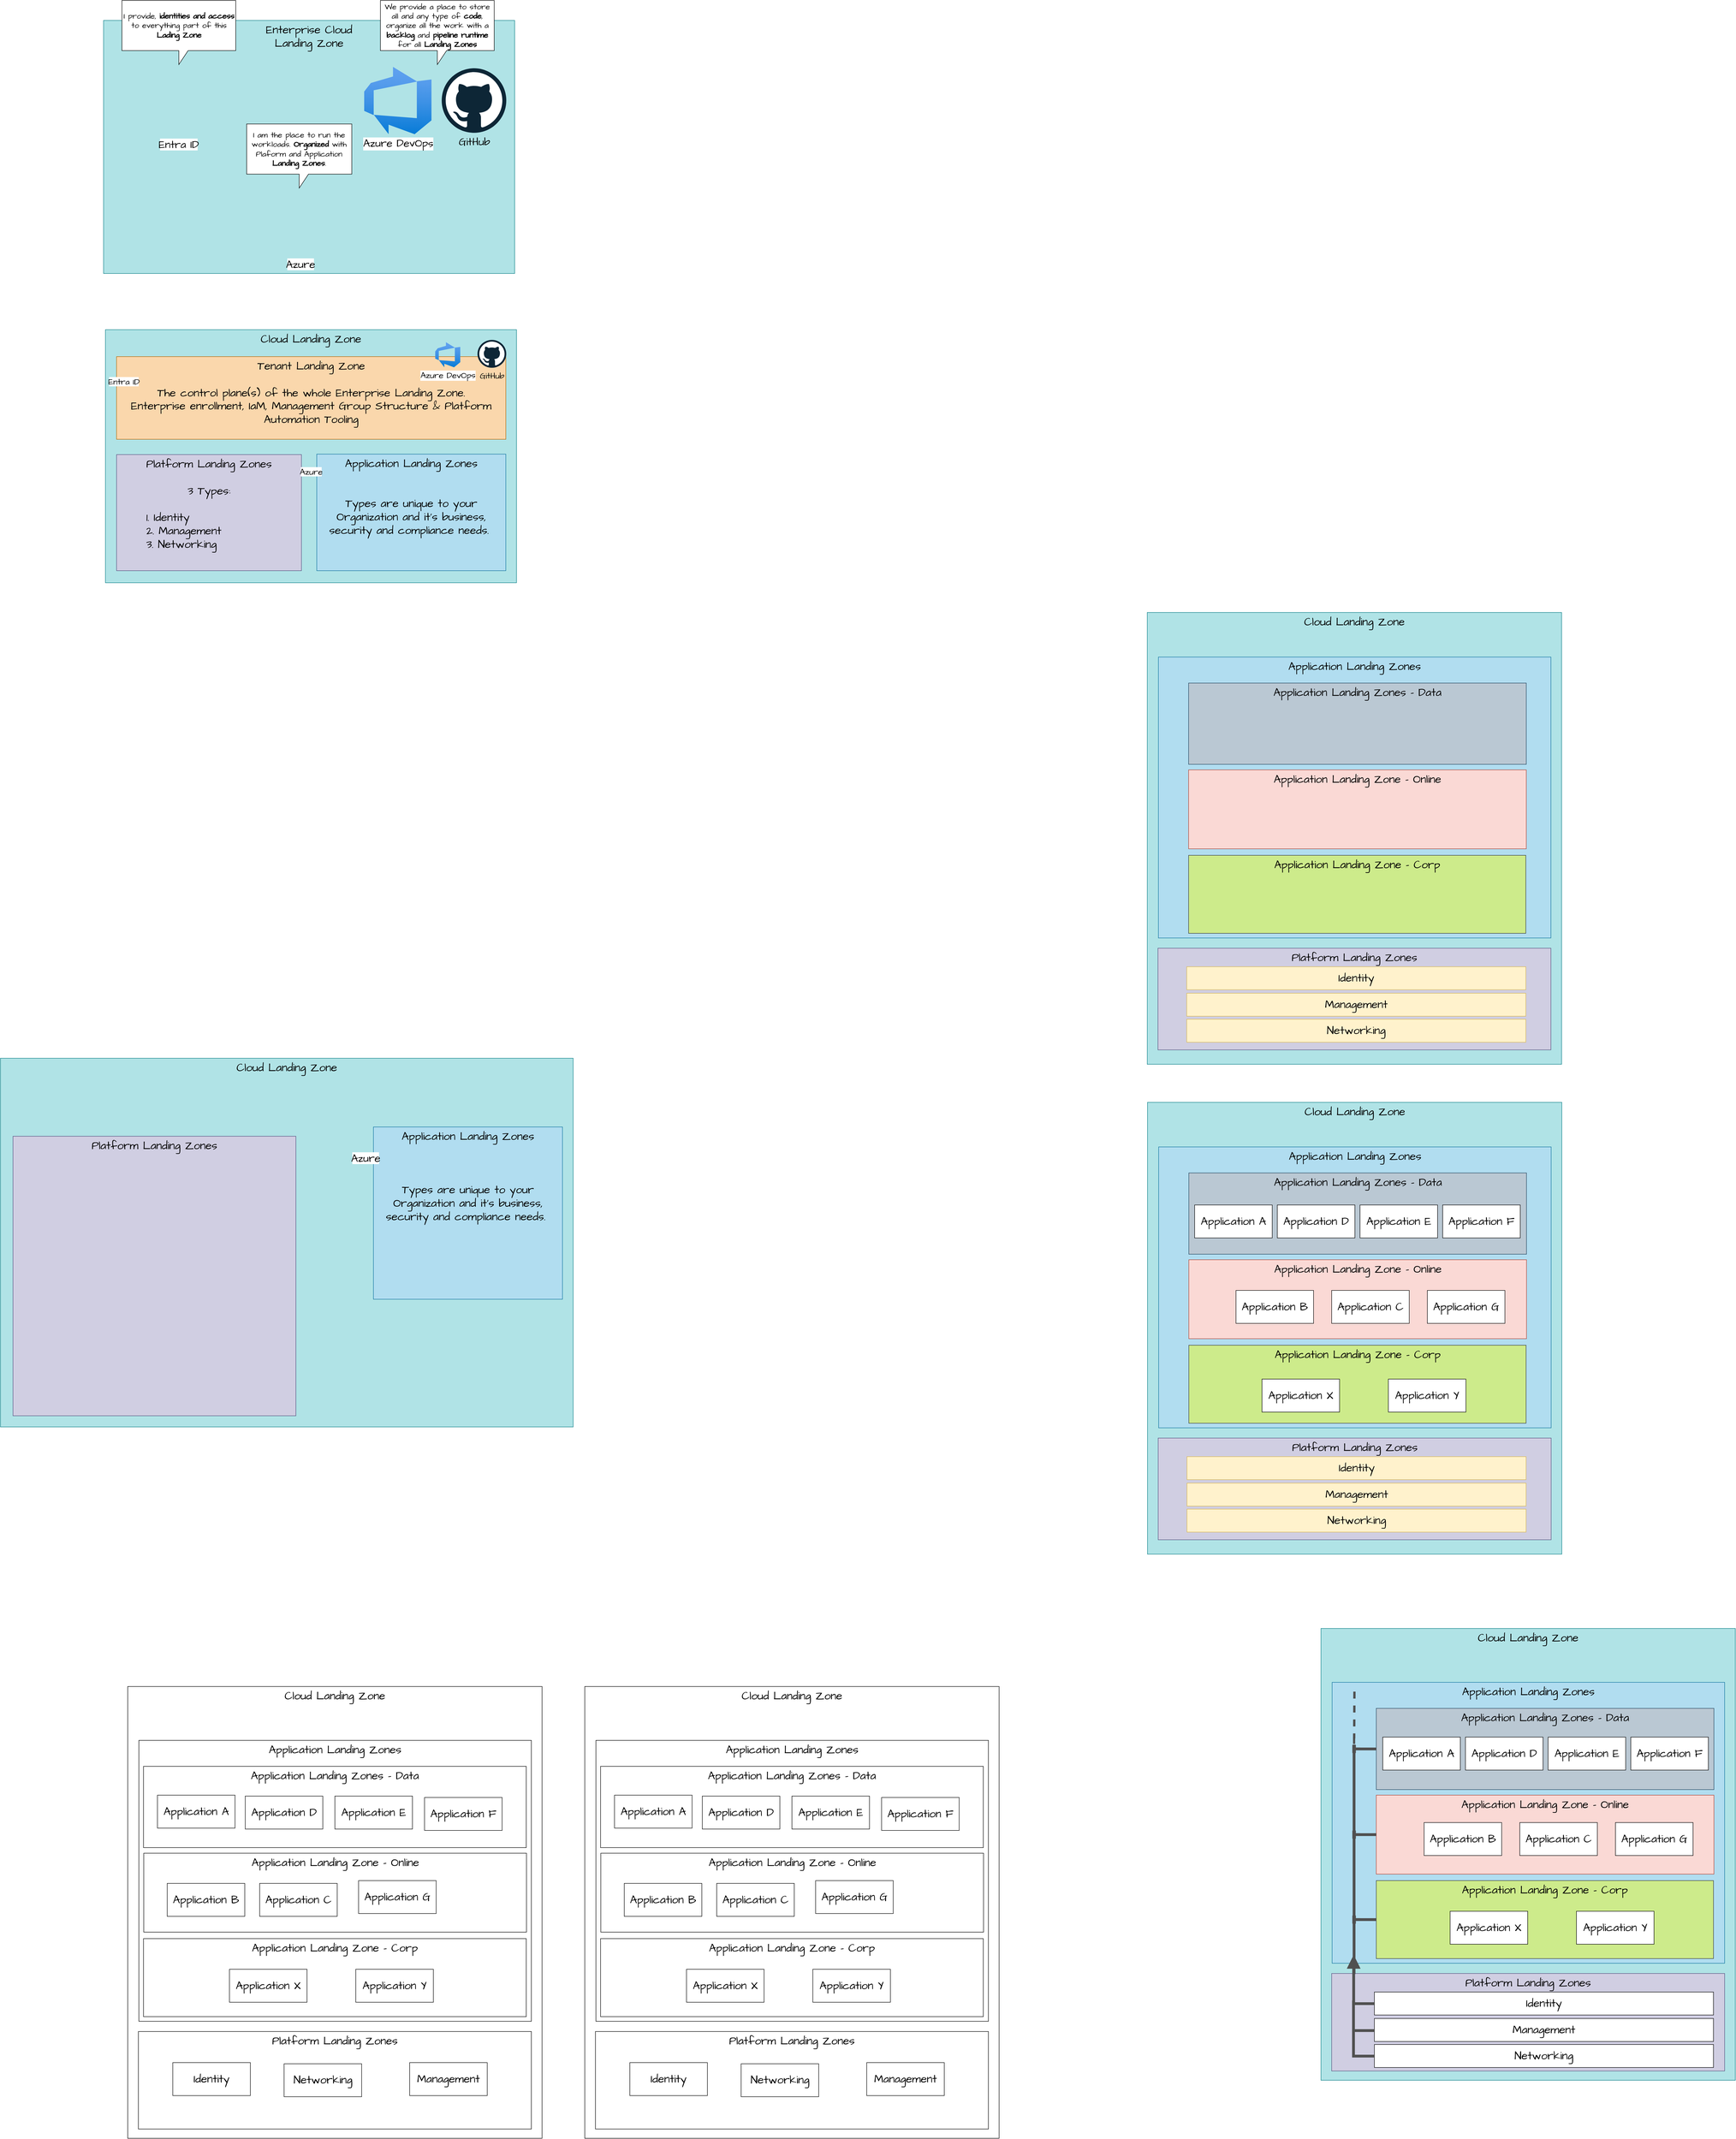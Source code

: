 <mxfile version="25.0.2">
  <diagram name="Page-1" id="07BDeaKay-RhWRJhK7al">
    <mxGraphModel dx="3326" dy="1735" grid="0" gridSize="10" guides="1" tooltips="1" connect="1" arrows="1" fold="1" page="0" pageScale="1" pageWidth="850" pageHeight="1100" math="0" shadow="0">
      <root>
        <mxCell id="0" />
        <mxCell id="1" parent="0" />
        <mxCell id="ZZ5o5wnqqSk5ztr6BBlJ-2" value="&lt;font style=&quot;font-size: 24px;&quot;&gt;Enterprise Cloud&lt;/font&gt;&lt;div&gt;&lt;font style=&quot;font-size: 24px;&quot;&gt;Landing Zone&lt;/font&gt;&lt;/div&gt;" style="rounded=0;whiteSpace=wrap;html=1;fontFamily=Architects Daughter;fontSource=https%3A%2F%2Ffonts.googleapis.com%2Fcss%3Ffamily%3DArchitects%2BDaughter;verticalAlign=top;fillColor=#b0e3e6;strokeColor=#0e8088;" vertex="1" parent="1">
          <mxGeometry x="-218" y="-181" width="885" height="545" as="geometry" />
        </mxCell>
        <mxCell id="ZZ5o5wnqqSk5ztr6BBlJ-4" value="Azure" style="shape=image;verticalLabelPosition=bottom;labelBackgroundColor=default;verticalAlign=top;aspect=fixed;imageAspect=0;image=https://swimburger.net/media/ppnn3pcl/azure.png;fontSize=23;fontFamily=Architects Daughter;fontSource=https%3A%2F%2Ffonts.googleapis.com%2Fcss%3Ffamily%3DArchitects%2BDaughter;" vertex="1" parent="1">
          <mxGeometry x="132" y="175.0" width="148.2" height="148.2" as="geometry" />
        </mxCell>
        <mxCell id="ZZ5o5wnqqSk5ztr6BBlJ-5" value="Entra ID" style="shape=image;verticalLabelPosition=bottom;labelBackgroundColor=default;verticalAlign=top;aspect=fixed;imageAspect=0;image=https://upload.wikimedia.org/wikipedia/commons/thumb/8/8c/Microsoft_Entra_ID_color_icon.svg/1200px-Microsoft_Entra_ID_color_icon.svg.png;fontSize=23;fontFamily=Architects Daughter;fontSource=https%3A%2F%2Ffonts.googleapis.com%2Fcss%3Ffamily%3DArchitects%2BDaughter;" vertex="1" parent="1">
          <mxGeometry x="-129" y="-81" width="146" height="146" as="geometry" />
        </mxCell>
        <mxCell id="ZZ5o5wnqqSk5ztr6BBlJ-6" value="&lt;font style=&quot;font-size: 23px;&quot;&gt;Azure DevOps&lt;/font&gt;" style="image;aspect=fixed;html=1;points=[];align=center;fontSize=12;image=img/lib/azure2/devops/Azure_DevOps.svg;fontFamily=Architects Daughter;fontSource=https%3A%2F%2Ffonts.googleapis.com%2Fcss%3Ffamily%3DArchitects%2BDaughter;" vertex="1" parent="1">
          <mxGeometry x="343" y="-81" width="145" height="145" as="geometry" />
        </mxCell>
        <mxCell id="ZZ5o5wnqqSk5ztr6BBlJ-7" value="&lt;font style=&quot;font-size: 23px;&quot;&gt;GitHub&lt;/font&gt;" style="dashed=0;outlineConnect=0;html=1;align=center;labelPosition=center;verticalLabelPosition=bottom;verticalAlign=top;shape=mxgraph.weblogos.github;fontFamily=Architects Daughter;fontSource=https%3A%2F%2Ffonts.googleapis.com%2Fcss%3Ffamily%3DArchitects%2BDaughter;" vertex="1" parent="1">
          <mxGeometry x="510" y="-78" width="139" height="139" as="geometry" />
        </mxCell>
        <mxCell id="ZZ5o5wnqqSk5ztr6BBlJ-8" value="&lt;font style=&quot;font-size: 17px;&quot;&gt;I am the place to run the workloads. &lt;b&gt;Organized &lt;/b&gt;with Plaform and Application &lt;b&gt;Landing Zones&lt;/b&gt;.&lt;/font&gt;" style="shape=callout;whiteSpace=wrap;html=1;perimeter=calloutPerimeter;fontFamily=Architects Daughter;fontSource=https%3A%2F%2Ffonts.googleapis.com%2Fcss%3Ffamily%3DArchitects%2BDaughter;" vertex="1" parent="1">
          <mxGeometry x="90" y="42" width="226.4" height="138" as="geometry" />
        </mxCell>
        <mxCell id="ZZ5o5wnqqSk5ztr6BBlJ-9" value="&lt;font style=&quot;font-size: 17px;&quot;&gt;We provide a place to store all and any type of &lt;b&gt;code&lt;/b&gt;, organize all the work with a &lt;b&gt;backlog &lt;/b&gt;and &lt;b&gt;pipeline runtime&lt;/b&gt; for all &lt;b&gt;Landing Zones&lt;/b&gt;&lt;/font&gt;" style="shape=callout;whiteSpace=wrap;html=1;perimeter=calloutPerimeter;fontFamily=Architects Daughter;fontSource=https%3A%2F%2Ffonts.googleapis.com%2Fcss%3Ffamily%3DArchitects%2BDaughter;" vertex="1" parent="1">
          <mxGeometry x="378" y="-224" width="245" height="138" as="geometry" />
        </mxCell>
        <mxCell id="ZZ5o5wnqqSk5ztr6BBlJ-10" value="&lt;font style=&quot;font-size: 17px;&quot;&gt;I provide, &lt;b&gt;identities and access&lt;/b&gt; to everything part of this &lt;b&gt;Lading Zone&lt;/b&gt;&lt;/font&gt;" style="shape=callout;whiteSpace=wrap;html=1;perimeter=calloutPerimeter;fontFamily=Architects Daughter;fontSource=https%3A%2F%2Ffonts.googleapis.com%2Fcss%3Ffamily%3DArchitects%2BDaughter;" vertex="1" parent="1">
          <mxGeometry x="-178.5" y="-224" width="245" height="138" as="geometry" />
        </mxCell>
        <mxCell id="ZZ5o5wnqqSk5ztr6BBlJ-11" value="&lt;font style=&quot;font-size: 24px;&quot;&gt;Cloud Landing Zone&lt;/font&gt;" style="rounded=0;whiteSpace=wrap;html=1;fontFamily=Architects Daughter;fontSource=https%3A%2F%2Ffonts.googleapis.com%2Fcss%3Ffamily%3DArchitects%2BDaughter;verticalAlign=top;fillColor=#b0e3e6;strokeColor=#0e8088;" vertex="1" parent="1">
          <mxGeometry x="-214" y="485" width="885" height="545" as="geometry" />
        </mxCell>
        <mxCell id="ZZ5o5wnqqSk5ztr6BBlJ-19" value="&lt;font style=&quot;font-size: 24px;&quot;&gt;Platform Landing Zones&lt;br&gt;&lt;/font&gt;&lt;div&gt;&lt;font style=&quot;font-size: 24px;&quot;&gt;&lt;br&gt;&lt;/font&gt;&lt;/div&gt;&lt;div&gt;&lt;font style=&quot;font-size: 24px;&quot;&gt;3 Types:&lt;/font&gt;&lt;/div&gt;&lt;div&gt;&lt;font style=&quot;font-size: 24px;&quot;&gt;&lt;br&gt;&lt;/font&gt;&lt;/div&gt;&lt;div style=&quot;text-align: left;&quot;&gt;&lt;span style=&quot;font-size: 24px; background-color: initial;&quot;&gt;1. Identity&lt;/span&gt;&lt;br&gt;&lt;span style=&quot;font-size: 24px; background-color: initial;&quot;&gt;2. Management&lt;/span&gt;&lt;br&gt;&lt;span style=&quot;font-size: 24px; background-color: initial;&quot;&gt;3. Networking&lt;/span&gt;&lt;br&gt;&lt;/div&gt;" style="rounded=0;whiteSpace=wrap;html=1;fontFamily=Architects Daughter;fontSource=https%3A%2F%2Ffonts.googleapis.com%2Fcss%3Ffamily%3DArchitects%2BDaughter;verticalAlign=top;fillColor=#d0cee2;strokeColor=#56517e;" vertex="1" parent="1">
          <mxGeometry x="-190" y="754" width="398" height="250" as="geometry" />
        </mxCell>
        <mxCell id="ZZ5o5wnqqSk5ztr6BBlJ-20" value="&lt;font style=&quot;font-size: 24px;&quot;&gt;Application Landing Zones&lt;br&gt;&lt;br&gt;&lt;br&gt;Types are unique to your Organization and it&#39;s business, security and compliance needs.&amp;nbsp;&lt;/font&gt;" style="rounded=0;whiteSpace=wrap;html=1;fontFamily=Architects Daughter;fontSource=https%3A%2F%2Ffonts.googleapis.com%2Fcss%3Ffamily%3DArchitects%2BDaughter;verticalAlign=top;fillColor=#b1ddf0;strokeColor=#10739e;" vertex="1" parent="1">
          <mxGeometry x="241" y="753" width="407" height="251" as="geometry" />
        </mxCell>
        <mxCell id="ZZ5o5wnqqSk5ztr6BBlJ-22" value="&lt;font style=&quot;font-size: 24px;&quot;&gt;Cloud Landing Zone&lt;/font&gt;" style="rounded=0;whiteSpace=wrap;html=1;fontFamily=Architects Daughter;fontSource=https%3A%2F%2Ffonts.googleapis.com%2Fcss%3Ffamily%3DArchitects%2BDaughter;verticalAlign=top;fillColor=#b0e3e6;strokeColor=#0e8088;" vertex="1" parent="1">
          <mxGeometry x="2029" y="1094" width="892" height="973" as="geometry" />
        </mxCell>
        <mxCell id="ZZ5o5wnqqSk5ztr6BBlJ-23" value="&lt;font style=&quot;font-size: 24px;&quot;&gt;Platform Landing Zones&lt;br&gt;&lt;br&gt;&lt;/font&gt;&lt;div&gt;&lt;font style=&quot;font-size: 24px;&quot;&gt;&lt;br&gt;&lt;/font&gt;&lt;/div&gt;&lt;div&gt;&lt;br&gt;&lt;/div&gt;" style="rounded=0;whiteSpace=wrap;html=1;fontFamily=Architects Daughter;fontSource=https%3A%2F%2Ffonts.googleapis.com%2Fcss%3Ffamily%3DArchitects%2BDaughter;verticalAlign=top;fillColor=#d0cee2;strokeColor=#56517e;" vertex="1" parent="1">
          <mxGeometry x="2052" y="1817" width="846" height="219" as="geometry" />
        </mxCell>
        <mxCell id="ZZ5o5wnqqSk5ztr6BBlJ-24" value="&lt;font style=&quot;font-size: 24px;&quot;&gt;Application Landing Zones&lt;br&gt;&lt;br&gt;&amp;nbsp;&lt;/font&gt;" style="rounded=0;whiteSpace=wrap;html=1;fontFamily=Architects Daughter;fontSource=https%3A%2F%2Ffonts.googleapis.com%2Fcss%3Ffamily%3DArchitects%2BDaughter;verticalAlign=top;fillColor=#b1ddf0;strokeColor=#10739e;" vertex="1" parent="1">
          <mxGeometry x="2053" y="1190" width="845" height="605" as="geometry" />
        </mxCell>
        <mxCell id="ZZ5o5wnqqSk5ztr6BBlJ-29" value="&lt;font style=&quot;font-size: 24px;&quot;&gt;Identity&lt;/font&gt;" style="rounded=0;whiteSpace=wrap;html=1;fontFamily=Architects Daughter;fontSource=https%3A%2F%2Ffonts.googleapis.com%2Fcss%3Ffamily%3DArchitects%2BDaughter;fillColor=#fff2cc;strokeColor=#d6b656;" vertex="1" parent="1">
          <mxGeometry x="2114" y="1857" width="730" height="49.5" as="geometry" />
        </mxCell>
        <mxCell id="ZZ5o5wnqqSk5ztr6BBlJ-34" value="&lt;font style=&quot;font-size: 24px;&quot;&gt;Application Landing Zones - Data&lt;br&gt;&lt;/font&gt;" style="rounded=0;whiteSpace=wrap;html=1;fontFamily=Architects Daughter;fontSource=https%3A%2F%2Ffonts.googleapis.com%2Fcss%3Ffamily%3DArchitects%2BDaughter;verticalAlign=top;fillColor=#bac8d3;strokeColor=#23445d;" vertex="1" parent="1">
          <mxGeometry x="2118" y="1246" width="727" height="175" as="geometry" />
        </mxCell>
        <mxCell id="ZZ5o5wnqqSk5ztr6BBlJ-35" value="&lt;font style=&quot;font-size: 24px;&quot;&gt;Application Landing Zone - Online&lt;br&gt;&lt;/font&gt;" style="rounded=0;whiteSpace=wrap;html=1;fontFamily=Architects Daughter;fontSource=https%3A%2F%2Ffonts.googleapis.com%2Fcss%3Ffamily%3DArchitects%2BDaughter;verticalAlign=top;fillColor=#fad9d5;strokeColor=#ae4132;" vertex="1" parent="1">
          <mxGeometry x="2118" y="1433" width="727" height="170" as="geometry" />
        </mxCell>
        <mxCell id="ZZ5o5wnqqSk5ztr6BBlJ-36" value="&lt;font style=&quot;font-size: 24px;&quot;&gt;Application Landing Zone - Corp&lt;br&gt;&lt;/font&gt;" style="rounded=0;whiteSpace=wrap;html=1;fontFamily=Architects Daughter;fontSource=https%3A%2F%2Ffonts.googleapis.com%2Fcss%3Ffamily%3DArchitects%2BDaughter;verticalAlign=top;fillColor=#cdeb8b;strokeColor=#36393d;" vertex="1" parent="1">
          <mxGeometry x="2118" y="1617" width="726" height="168" as="geometry" />
        </mxCell>
        <mxCell id="ZZ5o5wnqqSk5ztr6BBlJ-43" value="&lt;font style=&quot;font-size: 24px;&quot;&gt;Cloud Landing Zone&lt;/font&gt;" style="rounded=0;whiteSpace=wrap;html=1;fontFamily=Architects Daughter;fontSource=https%3A%2F%2Ffonts.googleapis.com%2Fcss%3Ffamily%3DArchitects%2BDaughter;verticalAlign=top;" vertex="1" parent="1">
          <mxGeometry x="818" y="3407" width="892" height="973" as="geometry" />
        </mxCell>
        <mxCell id="ZZ5o5wnqqSk5ztr6BBlJ-44" value="&lt;font style=&quot;font-size: 24px;&quot;&gt;Platform Landing Zones&lt;br&gt;&lt;br&gt;&lt;/font&gt;&lt;div&gt;&lt;font style=&quot;font-size: 24px;&quot;&gt;&lt;br&gt;&lt;/font&gt;&lt;/div&gt;&lt;div&gt;&lt;br&gt;&lt;/div&gt;" style="rounded=0;whiteSpace=wrap;html=1;fontFamily=Architects Daughter;fontSource=https%3A%2F%2Ffonts.googleapis.com%2Fcss%3Ffamily%3DArchitects%2BDaughter;verticalAlign=top;" vertex="1" parent="1">
          <mxGeometry x="841" y="4150" width="846" height="210" as="geometry" />
        </mxCell>
        <mxCell id="ZZ5o5wnqqSk5ztr6BBlJ-45" value="&lt;font style=&quot;font-size: 24px;&quot;&gt;Application Landing Zones&lt;br&gt;&lt;br&gt;&amp;nbsp;&lt;/font&gt;" style="rounded=0;whiteSpace=wrap;html=1;fontFamily=Architects Daughter;fontSource=https%3A%2F%2Ffonts.googleapis.com%2Fcss%3Ffamily%3DArchitects%2BDaughter;verticalAlign=top;" vertex="1" parent="1">
          <mxGeometry x="842" y="3523" width="845" height="605" as="geometry" />
        </mxCell>
        <mxCell id="ZZ5o5wnqqSk5ztr6BBlJ-46" value="&lt;font style=&quot;font-size: 24px;&quot;&gt;Management&lt;/font&gt;" style="rounded=0;whiteSpace=wrap;html=1;fontFamily=Architects Daughter;fontSource=https%3A%2F%2Ffonts.googleapis.com%2Fcss%3Ffamily%3DArchitects%2BDaughter;" vertex="1" parent="1">
          <mxGeometry x="1425" y="4217" width="167" height="71" as="geometry" />
        </mxCell>
        <mxCell id="ZZ5o5wnqqSk5ztr6BBlJ-47" value="&lt;font style=&quot;font-size: 24px;&quot;&gt;Identity&lt;/font&gt;" style="rounded=0;whiteSpace=wrap;html=1;fontFamily=Architects Daughter;fontSource=https%3A%2F%2Ffonts.googleapis.com%2Fcss%3Ffamily%3DArchitects%2BDaughter;" vertex="1" parent="1">
          <mxGeometry x="915" y="4217" width="167" height="71" as="geometry" />
        </mxCell>
        <mxCell id="ZZ5o5wnqqSk5ztr6BBlJ-48" value="&lt;font style=&quot;font-size: 24px;&quot;&gt;Networking&lt;/font&gt;" style="rounded=0;whiteSpace=wrap;html=1;fontFamily=Architects Daughter;fontSource=https%3A%2F%2Ffonts.googleapis.com%2Fcss%3Ffamily%3DArchitects%2BDaughter;" vertex="1" parent="1">
          <mxGeometry x="1154.6" y="4219.5" width="167" height="71" as="geometry" />
        </mxCell>
        <mxCell id="ZZ5o5wnqqSk5ztr6BBlJ-49" value="&lt;font style=&quot;font-size: 24px;&quot;&gt;Application Landing Zones - Data&lt;br&gt;&lt;/font&gt;" style="rounded=0;whiteSpace=wrap;html=1;fontFamily=Architects Daughter;fontSource=https%3A%2F%2Ffonts.googleapis.com%2Fcss%3Ffamily%3DArchitects%2BDaughter;verticalAlign=top;" vertex="1" parent="1">
          <mxGeometry x="852" y="3579" width="824" height="175" as="geometry" />
        </mxCell>
        <mxCell id="ZZ5o5wnqqSk5ztr6BBlJ-50" value="&lt;font style=&quot;font-size: 24px;&quot;&gt;Application Landing Zone - Online&lt;br&gt;&lt;/font&gt;" style="rounded=0;whiteSpace=wrap;html=1;fontFamily=Architects Daughter;fontSource=https%3A%2F%2Ffonts.googleapis.com%2Fcss%3Ffamily%3DArchitects%2BDaughter;verticalAlign=top;" vertex="1" parent="1">
          <mxGeometry x="852.5" y="3766" width="824" height="170" as="geometry" />
        </mxCell>
        <mxCell id="ZZ5o5wnqqSk5ztr6BBlJ-51" value="&lt;font style=&quot;font-size: 24px;&quot;&gt;Application Landing Zone - Corp&lt;br&gt;&lt;/font&gt;" style="rounded=0;whiteSpace=wrap;html=1;fontFamily=Architects Daughter;fontSource=https%3A%2F%2Ffonts.googleapis.com%2Fcss%3Ffamily%3DArchitects%2BDaughter;verticalAlign=top;" vertex="1" parent="1">
          <mxGeometry x="852" y="3950" width="824" height="168" as="geometry" />
        </mxCell>
        <mxCell id="ZZ5o5wnqqSk5ztr6BBlJ-52" value="&lt;font style=&quot;font-size: 24px;&quot;&gt;Application A&lt;/font&gt;" style="rounded=0;whiteSpace=wrap;html=1;fontFamily=Architects Daughter;fontSource=https%3A%2F%2Ffonts.googleapis.com%2Fcss%3Ffamily%3DArchitects%2BDaughter;" vertex="1" parent="1">
          <mxGeometry x="882" y="3641" width="167" height="71" as="geometry" />
        </mxCell>
        <mxCell id="ZZ5o5wnqqSk5ztr6BBlJ-53" value="&lt;font style=&quot;font-size: 24px;&quot;&gt;Application B&lt;/font&gt;" style="rounded=0;whiteSpace=wrap;html=1;fontFamily=Architects Daughter;fontSource=https%3A%2F%2Ffonts.googleapis.com%2Fcss%3Ffamily%3DArchitects%2BDaughter;" vertex="1" parent="1">
          <mxGeometry x="903" y="3831" width="167" height="71" as="geometry" />
        </mxCell>
        <mxCell id="ZZ5o5wnqqSk5ztr6BBlJ-54" value="&lt;font style=&quot;font-size: 24px;&quot;&gt;Application C&lt;/font&gt;" style="rounded=0;whiteSpace=wrap;html=1;fontFamily=Architects Daughter;fontSource=https%3A%2F%2Ffonts.googleapis.com%2Fcss%3Ffamily%3DArchitects%2BDaughter;" vertex="1" parent="1">
          <mxGeometry x="1102" y="3831" width="167" height="71" as="geometry" />
        </mxCell>
        <mxCell id="ZZ5o5wnqqSk5ztr6BBlJ-55" value="&lt;font style=&quot;font-size: 24px;&quot;&gt;Application D&lt;/font&gt;" style="rounded=0;whiteSpace=wrap;html=1;fontFamily=Architects Daughter;fontSource=https%3A%2F%2Ffonts.googleapis.com%2Fcss%3Ffamily%3DArchitects%2BDaughter;" vertex="1" parent="1">
          <mxGeometry x="1071" y="3643" width="167" height="71" as="geometry" />
        </mxCell>
        <mxCell id="ZZ5o5wnqqSk5ztr6BBlJ-56" value="&lt;font style=&quot;font-size: 24px;&quot;&gt;Application X&lt;/font&gt;" style="rounded=0;whiteSpace=wrap;html=1;fontFamily=Architects Daughter;fontSource=https%3A%2F%2Ffonts.googleapis.com%2Fcss%3Ffamily%3DArchitects%2BDaughter;" vertex="1" parent="1">
          <mxGeometry x="1037" y="4016" width="167" height="71" as="geometry" />
        </mxCell>
        <mxCell id="ZZ5o5wnqqSk5ztr6BBlJ-57" value="&lt;font style=&quot;font-size: 24px;&quot;&gt;Application Y&lt;/font&gt;" style="rounded=0;whiteSpace=wrap;html=1;fontFamily=Architects Daughter;fontSource=https%3A%2F%2Ffonts.googleapis.com%2Fcss%3Ffamily%3DArchitects%2BDaughter;" vertex="1" parent="1">
          <mxGeometry x="1309" y="4016" width="167" height="71" as="geometry" />
        </mxCell>
        <mxCell id="ZZ5o5wnqqSk5ztr6BBlJ-58" value="&lt;font style=&quot;font-size: 24px;&quot;&gt;Application E&lt;/font&gt;" style="rounded=0;whiteSpace=wrap;html=1;fontFamily=Architects Daughter;fontSource=https%3A%2F%2Ffonts.googleapis.com%2Fcss%3Ffamily%3DArchitects%2BDaughter;" vertex="1" parent="1">
          <mxGeometry x="1264" y="3643" width="167" height="71" as="geometry" />
        </mxCell>
        <mxCell id="ZZ5o5wnqqSk5ztr6BBlJ-59" value="&lt;font style=&quot;font-size: 24px;&quot;&gt;Application F&lt;/font&gt;" style="rounded=0;whiteSpace=wrap;html=1;fontFamily=Architects Daughter;fontSource=https%3A%2F%2Ffonts.googleapis.com%2Fcss%3Ffamily%3DArchitects%2BDaughter;" vertex="1" parent="1">
          <mxGeometry x="1457" y="3646" width="167" height="71" as="geometry" />
        </mxCell>
        <mxCell id="ZZ5o5wnqqSk5ztr6BBlJ-60" value="&lt;font style=&quot;font-size: 24px;&quot;&gt;Application G&lt;/font&gt;" style="rounded=0;whiteSpace=wrap;html=1;fontFamily=Architects Daughter;fontSource=https%3A%2F%2Ffonts.googleapis.com%2Fcss%3Ffamily%3DArchitects%2BDaughter;" vertex="1" parent="1">
          <mxGeometry x="1315" y="3825" width="167" height="71" as="geometry" />
        </mxCell>
        <mxCell id="ZZ5o5wnqqSk5ztr6BBlJ-61" value="&lt;font style=&quot;font-size: 24px;&quot;&gt;Cloud Landing Zone&lt;/font&gt;" style="rounded=0;whiteSpace=wrap;html=1;fontFamily=Architects Daughter;fontSource=https%3A%2F%2Ffonts.googleapis.com%2Fcss%3Ffamily%3DArchitects%2BDaughter;verticalAlign=top;" vertex="1" parent="1">
          <mxGeometry x="-166" y="3407" width="892" height="973" as="geometry" />
        </mxCell>
        <mxCell id="ZZ5o5wnqqSk5ztr6BBlJ-62" value="&lt;font style=&quot;font-size: 24px;&quot;&gt;Platform Landing Zones&lt;br&gt;&lt;br&gt;&lt;/font&gt;&lt;div&gt;&lt;font style=&quot;font-size: 24px;&quot;&gt;&lt;br&gt;&lt;/font&gt;&lt;/div&gt;&lt;div&gt;&lt;br&gt;&lt;/div&gt;" style="rounded=0;whiteSpace=wrap;html=1;fontFamily=Architects Daughter;fontSource=https%3A%2F%2Ffonts.googleapis.com%2Fcss%3Ffamily%3DArchitects%2BDaughter;verticalAlign=top;" vertex="1" parent="1">
          <mxGeometry x="-143" y="4150" width="846" height="210" as="geometry" />
        </mxCell>
        <mxCell id="ZZ5o5wnqqSk5ztr6BBlJ-63" value="&lt;font style=&quot;font-size: 24px;&quot;&gt;Application Landing Zones&lt;br&gt;&lt;br&gt;&amp;nbsp;&lt;/font&gt;" style="rounded=0;whiteSpace=wrap;html=1;fontFamily=Architects Daughter;fontSource=https%3A%2F%2Ffonts.googleapis.com%2Fcss%3Ffamily%3DArchitects%2BDaughter;verticalAlign=top;" vertex="1" parent="1">
          <mxGeometry x="-142" y="3523" width="845" height="605" as="geometry" />
        </mxCell>
        <mxCell id="ZZ5o5wnqqSk5ztr6BBlJ-64" value="&lt;font style=&quot;font-size: 24px;&quot;&gt;Management&lt;/font&gt;" style="rounded=0;whiteSpace=wrap;html=1;fontFamily=Architects Daughter;fontSource=https%3A%2F%2Ffonts.googleapis.com%2Fcss%3Ffamily%3DArchitects%2BDaughter;" vertex="1" parent="1">
          <mxGeometry x="441" y="4217" width="167" height="71" as="geometry" />
        </mxCell>
        <mxCell id="ZZ5o5wnqqSk5ztr6BBlJ-65" value="&lt;font style=&quot;font-size: 24px;&quot;&gt;Identity&lt;/font&gt;" style="rounded=0;whiteSpace=wrap;html=1;fontFamily=Architects Daughter;fontSource=https%3A%2F%2Ffonts.googleapis.com%2Fcss%3Ffamily%3DArchitects%2BDaughter;" vertex="1" parent="1">
          <mxGeometry x="-69" y="4217" width="167" height="71" as="geometry" />
        </mxCell>
        <mxCell id="ZZ5o5wnqqSk5ztr6BBlJ-66" value="&lt;font style=&quot;font-size: 24px;&quot;&gt;Networking&lt;/font&gt;" style="rounded=0;whiteSpace=wrap;html=1;fontFamily=Architects Daughter;fontSource=https%3A%2F%2Ffonts.googleapis.com%2Fcss%3Ffamily%3DArchitects%2BDaughter;" vertex="1" parent="1">
          <mxGeometry x="170.6" y="4219.5" width="167" height="71" as="geometry" />
        </mxCell>
        <mxCell id="ZZ5o5wnqqSk5ztr6BBlJ-67" value="&lt;font style=&quot;font-size: 24px;&quot;&gt;Application Landing Zones - Data&lt;br&gt;&lt;/font&gt;" style="rounded=0;whiteSpace=wrap;html=1;fontFamily=Architects Daughter;fontSource=https%3A%2F%2Ffonts.googleapis.com%2Fcss%3Ffamily%3DArchitects%2BDaughter;verticalAlign=top;" vertex="1" parent="1">
          <mxGeometry x="-132" y="3579" width="824" height="175" as="geometry" />
        </mxCell>
        <mxCell id="ZZ5o5wnqqSk5ztr6BBlJ-68" value="&lt;font style=&quot;font-size: 24px;&quot;&gt;Application Landing Zone - Online&lt;br&gt;&lt;/font&gt;" style="rounded=0;whiteSpace=wrap;html=1;fontFamily=Architects Daughter;fontSource=https%3A%2F%2Ffonts.googleapis.com%2Fcss%3Ffamily%3DArchitects%2BDaughter;verticalAlign=top;" vertex="1" parent="1">
          <mxGeometry x="-131.5" y="3766" width="824" height="170" as="geometry" />
        </mxCell>
        <mxCell id="ZZ5o5wnqqSk5ztr6BBlJ-69" value="&lt;font style=&quot;font-size: 24px;&quot;&gt;Application Landing Zone - Corp&lt;br&gt;&lt;/font&gt;" style="rounded=0;whiteSpace=wrap;html=1;fontFamily=Architects Daughter;fontSource=https%3A%2F%2Ffonts.googleapis.com%2Fcss%3Ffamily%3DArchitects%2BDaughter;verticalAlign=top;" vertex="1" parent="1">
          <mxGeometry x="-132" y="3950" width="824" height="168" as="geometry" />
        </mxCell>
        <mxCell id="ZZ5o5wnqqSk5ztr6BBlJ-70" value="&lt;font style=&quot;font-size: 24px;&quot;&gt;Application A&lt;/font&gt;" style="rounded=0;whiteSpace=wrap;html=1;fontFamily=Architects Daughter;fontSource=https%3A%2F%2Ffonts.googleapis.com%2Fcss%3Ffamily%3DArchitects%2BDaughter;" vertex="1" parent="1">
          <mxGeometry x="-102" y="3641" width="167" height="71" as="geometry" />
        </mxCell>
        <mxCell id="ZZ5o5wnqqSk5ztr6BBlJ-71" value="&lt;font style=&quot;font-size: 24px;&quot;&gt;Application B&lt;/font&gt;" style="rounded=0;whiteSpace=wrap;html=1;fontFamily=Architects Daughter;fontSource=https%3A%2F%2Ffonts.googleapis.com%2Fcss%3Ffamily%3DArchitects%2BDaughter;" vertex="1" parent="1">
          <mxGeometry x="-81" y="3831" width="167" height="71" as="geometry" />
        </mxCell>
        <mxCell id="ZZ5o5wnqqSk5ztr6BBlJ-72" value="&lt;font style=&quot;font-size: 24px;&quot;&gt;Application C&lt;/font&gt;" style="rounded=0;whiteSpace=wrap;html=1;fontFamily=Architects Daughter;fontSource=https%3A%2F%2Ffonts.googleapis.com%2Fcss%3Ffamily%3DArchitects%2BDaughter;" vertex="1" parent="1">
          <mxGeometry x="118.0" y="3831" width="167" height="71" as="geometry" />
        </mxCell>
        <mxCell id="ZZ5o5wnqqSk5ztr6BBlJ-73" value="&lt;font style=&quot;font-size: 24px;&quot;&gt;Application D&lt;/font&gt;" style="rounded=0;whiteSpace=wrap;html=1;fontFamily=Architects Daughter;fontSource=https%3A%2F%2Ffonts.googleapis.com%2Fcss%3Ffamily%3DArchitects%2BDaughter;" vertex="1" parent="1">
          <mxGeometry x="87.0" y="3643" width="167" height="71" as="geometry" />
        </mxCell>
        <mxCell id="ZZ5o5wnqqSk5ztr6BBlJ-74" value="&lt;font style=&quot;font-size: 24px;&quot;&gt;Application X&lt;/font&gt;" style="rounded=0;whiteSpace=wrap;html=1;fontFamily=Architects Daughter;fontSource=https%3A%2F%2Ffonts.googleapis.com%2Fcss%3Ffamily%3DArchitects%2BDaughter;" vertex="1" parent="1">
          <mxGeometry x="53.0" y="4016" width="167" height="71" as="geometry" />
        </mxCell>
        <mxCell id="ZZ5o5wnqqSk5ztr6BBlJ-75" value="&lt;font style=&quot;font-size: 24px;&quot;&gt;Application Y&lt;/font&gt;" style="rounded=0;whiteSpace=wrap;html=1;fontFamily=Architects Daughter;fontSource=https%3A%2F%2Ffonts.googleapis.com%2Fcss%3Ffamily%3DArchitects%2BDaughter;" vertex="1" parent="1">
          <mxGeometry x="325.0" y="4016" width="167" height="71" as="geometry" />
        </mxCell>
        <mxCell id="ZZ5o5wnqqSk5ztr6BBlJ-76" value="&lt;font style=&quot;font-size: 24px;&quot;&gt;Application E&lt;/font&gt;" style="rounded=0;whiteSpace=wrap;html=1;fontFamily=Architects Daughter;fontSource=https%3A%2F%2Ffonts.googleapis.com%2Fcss%3Ffamily%3DArchitects%2BDaughter;" vertex="1" parent="1">
          <mxGeometry x="280.0" y="3643" width="167" height="71" as="geometry" />
        </mxCell>
        <mxCell id="ZZ5o5wnqqSk5ztr6BBlJ-77" value="&lt;font style=&quot;font-size: 24px;&quot;&gt;Application F&lt;/font&gt;" style="rounded=0;whiteSpace=wrap;html=1;fontFamily=Architects Daughter;fontSource=https%3A%2F%2Ffonts.googleapis.com%2Fcss%3Ffamily%3DArchitects%2BDaughter;" vertex="1" parent="1">
          <mxGeometry x="473.0" y="3646" width="167" height="71" as="geometry" />
        </mxCell>
        <mxCell id="ZZ5o5wnqqSk5ztr6BBlJ-78" value="&lt;font style=&quot;font-size: 24px;&quot;&gt;Application G&lt;/font&gt;" style="rounded=0;whiteSpace=wrap;html=1;fontFamily=Architects Daughter;fontSource=https%3A%2F%2Ffonts.googleapis.com%2Fcss%3Ffamily%3DArchitects%2BDaughter;" vertex="1" parent="1">
          <mxGeometry x="331.0" y="3825" width="167" height="71" as="geometry" />
        </mxCell>
        <mxCell id="ZZ5o5wnqqSk5ztr6BBlJ-82" value="&lt;span style=&quot;font-size: 24px;&quot;&gt;Management&lt;/span&gt;" style="rounded=0;whiteSpace=wrap;html=1;fontFamily=Architects Daughter;fontSource=https%3A%2F%2Ffonts.googleapis.com%2Fcss%3Ffamily%3DArchitects%2BDaughter;fillColor=#fff2cc;strokeColor=#d6b656;" vertex="1" parent="1">
          <mxGeometry x="2114" y="1914" width="730" height="49.5" as="geometry" />
        </mxCell>
        <mxCell id="ZZ5o5wnqqSk5ztr6BBlJ-83" value="&lt;font style=&quot;font-size: 24px;&quot;&gt;Networking&lt;/font&gt;" style="rounded=0;whiteSpace=wrap;html=1;fontFamily=Architects Daughter;fontSource=https%3A%2F%2Ffonts.googleapis.com%2Fcss%3Ffamily%3DArchitects%2BDaughter;fillColor=#fff2cc;strokeColor=#d6b656;" vertex="1" parent="1">
          <mxGeometry x="2114" y="1970" width="730" height="49.5" as="geometry" />
        </mxCell>
        <mxCell id="ZZ5o5wnqqSk5ztr6BBlJ-165" value="&lt;font style=&quot;font-size: 24px;&quot;&gt;Cloud Landing Zone&lt;/font&gt;" style="rounded=0;whiteSpace=wrap;html=1;fontFamily=Architects Daughter;fontSource=https%3A%2F%2Ffonts.googleapis.com%2Fcss%3Ffamily%3DArchitects%2BDaughter;verticalAlign=top;fillColor=#b0e3e6;strokeColor=#0e8088;" vertex="1" parent="1">
          <mxGeometry x="2403" y="3282" width="892" height="973" as="geometry" />
        </mxCell>
        <mxCell id="ZZ5o5wnqqSk5ztr6BBlJ-166" value="&lt;font style=&quot;font-size: 24px;&quot;&gt;Platform Landing Zones&lt;br&gt;&lt;br&gt;&lt;/font&gt;&lt;div&gt;&lt;font style=&quot;font-size: 24px;&quot;&gt;&lt;br&gt;&lt;/font&gt;&lt;/div&gt;&lt;div&gt;&lt;br&gt;&lt;/div&gt;" style="rounded=0;whiteSpace=wrap;html=1;fontFamily=Architects Daughter;fontSource=https%3A%2F%2Ffonts.googleapis.com%2Fcss%3Ffamily%3DArchitects%2BDaughter;verticalAlign=top;fillColor=#d0cee2;strokeColor=#56517e;" vertex="1" parent="1">
          <mxGeometry x="2426" y="4025" width="846" height="210" as="geometry" />
        </mxCell>
        <mxCell id="ZZ5o5wnqqSk5ztr6BBlJ-167" value="&lt;font style=&quot;font-size: 24px;&quot;&gt;Application Landing Zones&lt;br&gt;&lt;br&gt;&amp;nbsp;&lt;/font&gt;" style="rounded=0;whiteSpace=wrap;html=1;fontFamily=Architects Daughter;fontSource=https%3A%2F%2Ffonts.googleapis.com%2Fcss%3Ffamily%3DArchitects%2BDaughter;verticalAlign=top;fillColor=#b1ddf0;strokeColor=#10739e;" vertex="1" parent="1">
          <mxGeometry x="2427" y="3398" width="845" height="605" as="geometry" />
        </mxCell>
        <mxCell id="ZZ5o5wnqqSk5ztr6BBlJ-168" value="&lt;font style=&quot;font-size: 24px;&quot;&gt;Identity&lt;/font&gt;" style="rounded=0;whiteSpace=wrap;html=1;fontFamily=Architects Daughter;fontSource=https%3A%2F%2Ffonts.googleapis.com%2Fcss%3Ffamily%3DArchitects%2BDaughter;" vertex="1" parent="1">
          <mxGeometry x="2518" y="4065" width="730" height="49.5" as="geometry" />
        </mxCell>
        <mxCell id="ZZ5o5wnqqSk5ztr6BBlJ-169" value="&lt;font style=&quot;font-size: 24px;&quot;&gt;Application Landing Zones - Data&lt;br&gt;&lt;/font&gt;" style="rounded=0;whiteSpace=wrap;html=1;fontFamily=Architects Daughter;fontSource=https%3A%2F%2Ffonts.googleapis.com%2Fcss%3Ffamily%3DArchitects%2BDaughter;verticalAlign=top;fillColor=#bac8d3;strokeColor=#23445d;" vertex="1" parent="1">
          <mxGeometry x="2522" y="3454" width="727" height="175" as="geometry" />
        </mxCell>
        <mxCell id="ZZ5o5wnqqSk5ztr6BBlJ-170" value="&lt;font style=&quot;font-size: 24px;&quot;&gt;Application Landing Zone - Online&lt;br&gt;&lt;/font&gt;" style="rounded=0;whiteSpace=wrap;html=1;fontFamily=Architects Daughter;fontSource=https%3A%2F%2Ffonts.googleapis.com%2Fcss%3Ffamily%3DArchitects%2BDaughter;verticalAlign=top;fillColor=#fad9d5;strokeColor=#ae4132;" vertex="1" parent="1">
          <mxGeometry x="2522" y="3641" width="727" height="170" as="geometry" />
        </mxCell>
        <mxCell id="ZZ5o5wnqqSk5ztr6BBlJ-171" value="&lt;font style=&quot;font-size: 24px;&quot;&gt;Application Landing Zone - Corp&lt;br&gt;&lt;/font&gt;" style="rounded=0;whiteSpace=wrap;html=1;fontFamily=Architects Daughter;fontSource=https%3A%2F%2Ffonts.googleapis.com%2Fcss%3Ffamily%3DArchitects%2BDaughter;verticalAlign=top;fillColor=#cdeb8b;strokeColor=#36393d;" vertex="1" parent="1">
          <mxGeometry x="2522" y="3825" width="726" height="168" as="geometry" />
        </mxCell>
        <mxCell id="ZZ5o5wnqqSk5ztr6BBlJ-172" value="&lt;font style=&quot;font-size: 24px;&quot;&gt;Application A&lt;/font&gt;" style="rounded=0;whiteSpace=wrap;html=1;fontFamily=Architects Daughter;fontSource=https%3A%2F%2Ffonts.googleapis.com%2Fcss%3Ffamily%3DArchitects%2BDaughter;" vertex="1" parent="1">
          <mxGeometry x="2536" y="3516" width="167" height="71" as="geometry" />
        </mxCell>
        <mxCell id="ZZ5o5wnqqSk5ztr6BBlJ-173" value="&lt;font style=&quot;font-size: 24px;&quot;&gt;Application B&lt;/font&gt;" style="rounded=0;whiteSpace=wrap;html=1;fontFamily=Architects Daughter;fontSource=https%3A%2F%2Ffonts.googleapis.com%2Fcss%3Ffamily%3DArchitects%2BDaughter;" vertex="1" parent="1">
          <mxGeometry x="2625" y="3700" width="167" height="71" as="geometry" />
        </mxCell>
        <mxCell id="ZZ5o5wnqqSk5ztr6BBlJ-174" value="&lt;font style=&quot;font-size: 24px;&quot;&gt;Application C&lt;/font&gt;" style="rounded=0;whiteSpace=wrap;html=1;fontFamily=Architects Daughter;fontSource=https%3A%2F%2Ffonts.googleapis.com%2Fcss%3Ffamily%3DArchitects%2BDaughter;" vertex="1" parent="1">
          <mxGeometry x="2831" y="3700" width="167" height="71" as="geometry" />
        </mxCell>
        <mxCell id="ZZ5o5wnqqSk5ztr6BBlJ-175" value="&lt;font style=&quot;font-size: 24px;&quot;&gt;Application D&lt;/font&gt;" style="rounded=0;whiteSpace=wrap;html=1;fontFamily=Architects Daughter;fontSource=https%3A%2F%2Ffonts.googleapis.com%2Fcss%3Ffamily%3DArchitects%2BDaughter;" vertex="1" parent="1">
          <mxGeometry x="2714" y="3516" width="167" height="71" as="geometry" />
        </mxCell>
        <mxCell id="ZZ5o5wnqqSk5ztr6BBlJ-176" value="&lt;font style=&quot;font-size: 24px;&quot;&gt;Application X&lt;/font&gt;" style="rounded=0;whiteSpace=wrap;html=1;fontFamily=Architects Daughter;fontSource=https%3A%2F%2Ffonts.googleapis.com%2Fcss%3Ffamily%3DArchitects%2BDaughter;" vertex="1" parent="1">
          <mxGeometry x="2681" y="3891" width="167" height="71" as="geometry" />
        </mxCell>
        <mxCell id="ZZ5o5wnqqSk5ztr6BBlJ-177" value="&lt;font style=&quot;font-size: 24px;&quot;&gt;Application Y&lt;/font&gt;" style="rounded=0;whiteSpace=wrap;html=1;fontFamily=Architects Daughter;fontSource=https%3A%2F%2Ffonts.googleapis.com%2Fcss%3Ffamily%3DArchitects%2BDaughter;" vertex="1" parent="1">
          <mxGeometry x="2953" y="3891" width="167" height="71" as="geometry" />
        </mxCell>
        <mxCell id="ZZ5o5wnqqSk5ztr6BBlJ-178" value="&lt;font style=&quot;font-size: 24px;&quot;&gt;Application E&lt;/font&gt;" style="rounded=0;whiteSpace=wrap;html=1;fontFamily=Architects Daughter;fontSource=https%3A%2F%2Ffonts.googleapis.com%2Fcss%3Ffamily%3DArchitects%2BDaughter;" vertex="1" parent="1">
          <mxGeometry x="2892" y="3516" width="167" height="71" as="geometry" />
        </mxCell>
        <mxCell id="ZZ5o5wnqqSk5ztr6BBlJ-179" value="&lt;font style=&quot;font-size: 24px;&quot;&gt;Application F&lt;/font&gt;" style="rounded=0;whiteSpace=wrap;html=1;fontFamily=Architects Daughter;fontSource=https%3A%2F%2Ffonts.googleapis.com%2Fcss%3Ffamily%3DArchitects%2BDaughter;" vertex="1" parent="1">
          <mxGeometry x="3070" y="3516" width="167" height="71" as="geometry" />
        </mxCell>
        <mxCell id="ZZ5o5wnqqSk5ztr6BBlJ-180" value="&lt;font style=&quot;font-size: 24px;&quot;&gt;Application G&lt;/font&gt;" style="rounded=0;whiteSpace=wrap;html=1;fontFamily=Architects Daughter;fontSource=https%3A%2F%2Ffonts.googleapis.com%2Fcss%3Ffamily%3DArchitects%2BDaughter;" vertex="1" parent="1">
          <mxGeometry x="3037" y="3700" width="167" height="71" as="geometry" />
        </mxCell>
        <mxCell id="ZZ5o5wnqqSk5ztr6BBlJ-181" value="" style="endArrow=none;html=1;rounded=0;fontFamily=Architects Daughter;fontSource=https%3A%2F%2Ffonts.googleapis.com%2Fcss%3Ffamily%3DArchitects%2BDaughter;fontSize=16;startSize=14;endSize=14;sourcePerimeterSpacing=8;targetPerimeterSpacing=8;entryX=0;entryY=0.5;entryDx=0;entryDy=0;exitX=0.057;exitY=0.006;exitDx=0;exitDy=0;exitPerimeter=0;edgeStyle=orthogonalEdgeStyle;strokeWidth=6;strokeColor=#505050;" edge="1" parent="1" source="ZZ5o5wnqqSk5ztr6BBlJ-166" target="ZZ5o5wnqqSk5ztr6BBlJ-169">
          <mxGeometry width="50" height="50" relative="1" as="geometry">
            <mxPoint x="2241" y="3833" as="sourcePoint" />
            <mxPoint x="2291" y="3783" as="targetPoint" />
          </mxGeometry>
        </mxCell>
        <mxCell id="ZZ5o5wnqqSk5ztr6BBlJ-182" value="" style="endArrow=none;html=1;rounded=0;fontFamily=Architects Daughter;fontSource=https%3A%2F%2Ffonts.googleapis.com%2Fcss%3Ffamily%3DArchitects%2BDaughter;fontSize=16;startSize=14;endSize=14;sourcePerimeterSpacing=8;targetPerimeterSpacing=8;entryX=0;entryY=0.5;entryDx=0;entryDy=0;exitX=0.5;exitY=0;exitDx=0;exitDy=0;exitPerimeter=0;edgeStyle=orthogonalEdgeStyle;strokeWidth=6;strokeColor=#505050;" edge="1" parent="1" source="ZZ5o5wnqqSk5ztr6BBlJ-187" target="ZZ5o5wnqqSk5ztr6BBlJ-170">
          <mxGeometry width="50" height="50" relative="1" as="geometry">
            <mxPoint x="2484" y="4033" as="sourcePoint" />
            <mxPoint x="2534" y="3552" as="targetPoint" />
          </mxGeometry>
        </mxCell>
        <mxCell id="ZZ5o5wnqqSk5ztr6BBlJ-183" value="" style="endArrow=none;html=1;rounded=0;fontFamily=Architects Daughter;fontSource=https%3A%2F%2Ffonts.googleapis.com%2Fcss%3Ffamily%3DArchitects%2BDaughter;fontSize=16;startSize=14;endSize=14;sourcePerimeterSpacing=8;targetPerimeterSpacing=8;entryX=0;entryY=0.5;entryDx=0;entryDy=0;exitX=0.5;exitY=0;exitDx=0;exitDy=0;exitPerimeter=0;edgeStyle=orthogonalEdgeStyle;strokeWidth=6;strokeColor=#505050;" edge="1" parent="1" source="ZZ5o5wnqqSk5ztr6BBlJ-186" target="ZZ5o5wnqqSk5ztr6BBlJ-171">
          <mxGeometry width="50" height="50" relative="1" as="geometry">
            <mxPoint x="2484" y="4035" as="sourcePoint" />
            <mxPoint x="2533" y="3736" as="targetPoint" />
          </mxGeometry>
        </mxCell>
        <mxCell id="ZZ5o5wnqqSk5ztr6BBlJ-184" value="&lt;span style=&quot;font-size: 24px;&quot;&gt;Management&lt;/span&gt;" style="rounded=0;whiteSpace=wrap;html=1;fontFamily=Architects Daughter;fontSource=https%3A%2F%2Ffonts.googleapis.com%2Fcss%3Ffamily%3DArchitects%2BDaughter;" vertex="1" parent="1">
          <mxGeometry x="2518" y="4122" width="730" height="49.5" as="geometry" />
        </mxCell>
        <mxCell id="ZZ5o5wnqqSk5ztr6BBlJ-185" value="&lt;font style=&quot;font-size: 24px;&quot;&gt;Networking&lt;/font&gt;" style="rounded=0;whiteSpace=wrap;html=1;fontFamily=Architects Daughter;fontSource=https%3A%2F%2Ffonts.googleapis.com%2Fcss%3Ffamily%3DArchitects%2BDaughter;" vertex="1" parent="1">
          <mxGeometry x="2518" y="4178" width="730" height="49.5" as="geometry" />
        </mxCell>
        <mxCell id="ZZ5o5wnqqSk5ztr6BBlJ-186" value="" style="sketch=0;pointerEvents=1;shadow=0;dashed=0;html=1;strokeColor=none;labelPosition=center;verticalLabelPosition=bottom;verticalAlign=top;align=center;fillColor=#505050;shape=mxgraph.mscae.intune.connector;fontFamily=Architects Daughter;fontSource=https%3A%2F%2Ffonts.googleapis.com%2Fcss%3Ffamily%3DArchitects%2BDaughter;rotation=90;" vertex="1" parent="1">
          <mxGeometry x="2454" y="3900.5" width="50" height="17" as="geometry" />
        </mxCell>
        <mxCell id="ZZ5o5wnqqSk5ztr6BBlJ-187" value="" style="sketch=0;pointerEvents=1;shadow=0;dashed=0;html=1;strokeColor=none;labelPosition=center;verticalLabelPosition=bottom;verticalAlign=top;align=center;fillColor=#505050;shape=mxgraph.mscae.intune.connector;fontFamily=Architects Daughter;fontSource=https%3A%2F%2Ffonts.googleapis.com%2Fcss%3Ffamily%3DArchitects%2BDaughter;rotation=90;" vertex="1" parent="1">
          <mxGeometry x="2454" y="3717.5" width="50" height="17" as="geometry" />
        </mxCell>
        <mxCell id="ZZ5o5wnqqSk5ztr6BBlJ-188" value="" style="sketch=0;pointerEvents=1;shadow=0;dashed=0;html=1;strokeColor=none;labelPosition=center;verticalLabelPosition=bottom;verticalAlign=top;align=center;fillColor=#505050;shape=mxgraph.mscae.intune.connector;fontFamily=Architects Daughter;fontSource=https%3A%2F%2Ffonts.googleapis.com%2Fcss%3Ffamily%3DArchitects%2BDaughter;rotation=90;" vertex="1" parent="1">
          <mxGeometry x="2454" y="3533" width="50" height="17" as="geometry" />
        </mxCell>
        <mxCell id="ZZ5o5wnqqSk5ztr6BBlJ-189" value="" style="endArrow=none;html=1;rounded=0;fontFamily=Architects Daughter;fontSource=https%3A%2F%2Ffonts.googleapis.com%2Fcss%3Ffamily%3DArchitects%2BDaughter;fontSize=16;startSize=14;endSize=14;sourcePerimeterSpacing=8;targetPerimeterSpacing=8;entryX=0.048;entryY=0.769;entryDx=0;entryDy=0;strokeWidth=5;strokeColor=#505050;entryPerimeter=0;dashed=1;" edge="1" parent="1">
          <mxGeometry width="50" height="50" relative="1" as="geometry">
            <mxPoint x="2475" y="3418" as="sourcePoint" />
            <mxPoint x="2474.427" y="3518.9" as="targetPoint" />
          </mxGeometry>
        </mxCell>
        <mxCell id="ZZ5o5wnqqSk5ztr6BBlJ-190" value="" style="endArrow=none;html=1;rounded=0;fontFamily=Architects Daughter;fontSource=https%3A%2F%2Ffonts.googleapis.com%2Fcss%3Ffamily%3DArchitects%2BDaughter;fontSize=16;startSize=14;endSize=14;sourcePerimeterSpacing=8;targetPerimeterSpacing=8;exitX=0.056;exitY=0;exitDx=0;exitDy=0;exitPerimeter=0;edgeStyle=orthogonalEdgeStyle;strokeWidth=6;strokeColor=#505050;startArrow=block;startFill=1;" edge="1" parent="1">
          <mxGeometry width="50" height="50" relative="1" as="geometry">
            <mxPoint x="2473.376" y="3985" as="sourcePoint" />
            <mxPoint x="2518" y="4090" as="targetPoint" />
            <Array as="points">
              <mxPoint x="2473" y="4090" />
              <mxPoint x="2518" y="4090" />
            </Array>
          </mxGeometry>
        </mxCell>
        <mxCell id="ZZ5o5wnqqSk5ztr6BBlJ-191" value="" style="endArrow=none;html=1;rounded=0;fontFamily=Architects Daughter;fontSource=https%3A%2F%2Ffonts.googleapis.com%2Fcss%3Ffamily%3DArchitects%2BDaughter;fontSize=16;startSize=14;endSize=14;sourcePerimeterSpacing=8;targetPerimeterSpacing=8;entryX=0;entryY=0.5;entryDx=0;entryDy=0;exitX=0.056;exitY=0;exitDx=0;exitDy=0;exitPerimeter=0;edgeStyle=orthogonalEdgeStyle;strokeWidth=6;strokeColor=#505050;" edge="1" parent="1">
          <mxGeometry width="50" height="50" relative="1" as="geometry">
            <mxPoint x="2473" y="4083" as="sourcePoint" />
            <mxPoint x="2518" y="4148" as="targetPoint" />
            <Array as="points">
              <mxPoint x="2473" y="4148" />
            </Array>
          </mxGeometry>
        </mxCell>
        <mxCell id="ZZ5o5wnqqSk5ztr6BBlJ-192" value="" style="endArrow=none;html=1;rounded=0;fontFamily=Architects Daughter;fontSource=https%3A%2F%2Ffonts.googleapis.com%2Fcss%3Ffamily%3DArchitects%2BDaughter;fontSize=16;startSize=14;endSize=14;sourcePerimeterSpacing=8;targetPerimeterSpacing=8;entryX=0;entryY=0.5;entryDx=0;entryDy=0;exitX=0.056;exitY=0;exitDx=0;exitDy=0;exitPerimeter=0;edgeStyle=orthogonalEdgeStyle;strokeWidth=6;strokeColor=#505050;" edge="1" parent="1">
          <mxGeometry width="50" height="50" relative="1" as="geometry">
            <mxPoint x="2473" y="4138" as="sourcePoint" />
            <mxPoint x="2518" y="4203" as="targetPoint" />
            <Array as="points">
              <mxPoint x="2473" y="4203" />
            </Array>
          </mxGeometry>
        </mxCell>
        <mxCell id="ZZ5o5wnqqSk5ztr6BBlJ-193" value="&lt;font style=&quot;font-size: 24px;&quot;&gt;Cloud Landing Zone&lt;/font&gt;" style="rounded=0;whiteSpace=wrap;html=1;fontFamily=Architects Daughter;fontSource=https%3A%2F%2Ffonts.googleapis.com%2Fcss%3Ffamily%3DArchitects%2BDaughter;verticalAlign=top;fillColor=#b0e3e6;strokeColor=#0e8088;" vertex="1" parent="1">
          <mxGeometry x="2029.5" y="2149" width="892" height="973" as="geometry" />
        </mxCell>
        <mxCell id="ZZ5o5wnqqSk5ztr6BBlJ-194" value="&lt;font style=&quot;font-size: 24px;&quot;&gt;Platform Landing Zones&lt;br&gt;&lt;br&gt;&lt;/font&gt;&lt;div&gt;&lt;font style=&quot;font-size: 24px;&quot;&gt;&lt;br&gt;&lt;/font&gt;&lt;/div&gt;&lt;div&gt;&lt;br&gt;&lt;/div&gt;" style="rounded=0;whiteSpace=wrap;html=1;fontFamily=Architects Daughter;fontSource=https%3A%2F%2Ffonts.googleapis.com%2Fcss%3Ffamily%3DArchitects%2BDaughter;verticalAlign=top;fillColor=#d0cee2;strokeColor=#56517e;" vertex="1" parent="1">
          <mxGeometry x="2052.5" y="2872" width="846" height="219" as="geometry" />
        </mxCell>
        <mxCell id="ZZ5o5wnqqSk5ztr6BBlJ-195" value="&lt;font style=&quot;font-size: 24px;&quot;&gt;Application Landing Zones&lt;br&gt;&lt;br&gt;&amp;nbsp;&lt;/font&gt;" style="rounded=0;whiteSpace=wrap;html=1;fontFamily=Architects Daughter;fontSource=https%3A%2F%2Ffonts.googleapis.com%2Fcss%3Ffamily%3DArchitects%2BDaughter;verticalAlign=top;fillColor=#b1ddf0;strokeColor=#10739e;" vertex="1" parent="1">
          <mxGeometry x="2053.5" y="2245" width="845" height="605" as="geometry" />
        </mxCell>
        <mxCell id="ZZ5o5wnqqSk5ztr6BBlJ-196" value="&lt;font style=&quot;font-size: 24px;&quot;&gt;Identity&lt;/font&gt;" style="rounded=0;whiteSpace=wrap;html=1;fontFamily=Architects Daughter;fontSource=https%3A%2F%2Ffonts.googleapis.com%2Fcss%3Ffamily%3DArchitects%2BDaughter;fillColor=#fff2cc;strokeColor=#d6b656;" vertex="1" parent="1">
          <mxGeometry x="2114.5" y="2912" width="730" height="49.5" as="geometry" />
        </mxCell>
        <mxCell id="ZZ5o5wnqqSk5ztr6BBlJ-197" value="&lt;font style=&quot;font-size: 24px;&quot;&gt;Application Landing Zones - Data&lt;br&gt;&lt;/font&gt;" style="rounded=0;whiteSpace=wrap;html=1;fontFamily=Architects Daughter;fontSource=https%3A%2F%2Ffonts.googleapis.com%2Fcss%3Ffamily%3DArchitects%2BDaughter;verticalAlign=top;fillColor=#bac8d3;strokeColor=#23445d;" vertex="1" parent="1">
          <mxGeometry x="2118.5" y="2301" width="727" height="175" as="geometry" />
        </mxCell>
        <mxCell id="ZZ5o5wnqqSk5ztr6BBlJ-198" value="&lt;font style=&quot;font-size: 24px;&quot;&gt;Application Landing Zone - Online&lt;br&gt;&lt;/font&gt;" style="rounded=0;whiteSpace=wrap;html=1;fontFamily=Architects Daughter;fontSource=https%3A%2F%2Ffonts.googleapis.com%2Fcss%3Ffamily%3DArchitects%2BDaughter;verticalAlign=top;fillColor=#fad9d5;strokeColor=#ae4132;" vertex="1" parent="1">
          <mxGeometry x="2118.5" y="2488" width="727" height="170" as="geometry" />
        </mxCell>
        <mxCell id="ZZ5o5wnqqSk5ztr6BBlJ-199" value="&lt;font style=&quot;font-size: 24px;&quot;&gt;Application Landing Zone - Corp&lt;br&gt;&lt;/font&gt;" style="rounded=0;whiteSpace=wrap;html=1;fontFamily=Architects Daughter;fontSource=https%3A%2F%2Ffonts.googleapis.com%2Fcss%3Ffamily%3DArchitects%2BDaughter;verticalAlign=top;fillColor=#cdeb8b;strokeColor=#36393d;" vertex="1" parent="1">
          <mxGeometry x="2118.5" y="2672" width="726" height="168" as="geometry" />
        </mxCell>
        <mxCell id="ZZ5o5wnqqSk5ztr6BBlJ-200" value="&lt;span style=&quot;font-size: 24px;&quot;&gt;Management&lt;/span&gt;" style="rounded=0;whiteSpace=wrap;html=1;fontFamily=Architects Daughter;fontSource=https%3A%2F%2Ffonts.googleapis.com%2Fcss%3Ffamily%3DArchitects%2BDaughter;fillColor=#fff2cc;strokeColor=#d6b656;" vertex="1" parent="1">
          <mxGeometry x="2114.5" y="2969" width="730" height="49.5" as="geometry" />
        </mxCell>
        <mxCell id="ZZ5o5wnqqSk5ztr6BBlJ-201" value="&lt;font style=&quot;font-size: 24px;&quot;&gt;Networking&lt;/font&gt;" style="rounded=0;whiteSpace=wrap;html=1;fontFamily=Architects Daughter;fontSource=https%3A%2F%2Ffonts.googleapis.com%2Fcss%3Ffamily%3DArchitects%2BDaughter;fillColor=#fff2cc;strokeColor=#d6b656;" vertex="1" parent="1">
          <mxGeometry x="2114.5" y="3025" width="730" height="49.5" as="geometry" />
        </mxCell>
        <mxCell id="ZZ5o5wnqqSk5ztr6BBlJ-202" value="&lt;font style=&quot;font-size: 24px;&quot;&gt;Application A&lt;/font&gt;" style="rounded=0;whiteSpace=wrap;html=1;fontFamily=Architects Daughter;fontSource=https%3A%2F%2Ffonts.googleapis.com%2Fcss%3Ffamily%3DArchitects%2BDaughter;" vertex="1" parent="1">
          <mxGeometry x="2131" y="2370" width="167" height="71" as="geometry" />
        </mxCell>
        <mxCell id="ZZ5o5wnqqSk5ztr6BBlJ-203" value="&lt;font style=&quot;font-size: 24px;&quot;&gt;Application B&lt;/font&gt;" style="rounded=0;whiteSpace=wrap;html=1;fontFamily=Architects Daughter;fontSource=https%3A%2F%2Ffonts.googleapis.com%2Fcss%3Ffamily%3DArchitects%2BDaughter;" vertex="1" parent="1">
          <mxGeometry x="2220" y="2554" width="167" height="71" as="geometry" />
        </mxCell>
        <mxCell id="ZZ5o5wnqqSk5ztr6BBlJ-204" value="&lt;font style=&quot;font-size: 24px;&quot;&gt;Application C&lt;/font&gt;" style="rounded=0;whiteSpace=wrap;html=1;fontFamily=Architects Daughter;fontSource=https%3A%2F%2Ffonts.googleapis.com%2Fcss%3Ffamily%3DArchitects%2BDaughter;" vertex="1" parent="1">
          <mxGeometry x="2426" y="2554" width="167" height="71" as="geometry" />
        </mxCell>
        <mxCell id="ZZ5o5wnqqSk5ztr6BBlJ-205" value="&lt;font style=&quot;font-size: 24px;&quot;&gt;Application D&lt;/font&gt;" style="rounded=0;whiteSpace=wrap;html=1;fontFamily=Architects Daughter;fontSource=https%3A%2F%2Ffonts.googleapis.com%2Fcss%3Ffamily%3DArchitects%2BDaughter;" vertex="1" parent="1">
          <mxGeometry x="2309" y="2370" width="167" height="71" as="geometry" />
        </mxCell>
        <mxCell id="ZZ5o5wnqqSk5ztr6BBlJ-206" value="&lt;font style=&quot;font-size: 24px;&quot;&gt;Application X&lt;/font&gt;" style="rounded=0;whiteSpace=wrap;html=1;fontFamily=Architects Daughter;fontSource=https%3A%2F%2Ffonts.googleapis.com%2Fcss%3Ffamily%3DArchitects%2BDaughter;" vertex="1" parent="1">
          <mxGeometry x="2276" y="2745" width="167" height="71" as="geometry" />
        </mxCell>
        <mxCell id="ZZ5o5wnqqSk5ztr6BBlJ-207" value="&lt;font style=&quot;font-size: 24px;&quot;&gt;Application Y&lt;/font&gt;" style="rounded=0;whiteSpace=wrap;html=1;fontFamily=Architects Daughter;fontSource=https%3A%2F%2Ffonts.googleapis.com%2Fcss%3Ffamily%3DArchitects%2BDaughter;" vertex="1" parent="1">
          <mxGeometry x="2548" y="2745" width="167" height="71" as="geometry" />
        </mxCell>
        <mxCell id="ZZ5o5wnqqSk5ztr6BBlJ-208" value="&lt;font style=&quot;font-size: 24px;&quot;&gt;Application E&lt;/font&gt;" style="rounded=0;whiteSpace=wrap;html=1;fontFamily=Architects Daughter;fontSource=https%3A%2F%2Ffonts.googleapis.com%2Fcss%3Ffamily%3DArchitects%2BDaughter;" vertex="1" parent="1">
          <mxGeometry x="2487" y="2370" width="167" height="71" as="geometry" />
        </mxCell>
        <mxCell id="ZZ5o5wnqqSk5ztr6BBlJ-209" value="&lt;font style=&quot;font-size: 24px;&quot;&gt;Application F&lt;/font&gt;" style="rounded=0;whiteSpace=wrap;html=1;fontFamily=Architects Daughter;fontSource=https%3A%2F%2Ffonts.googleapis.com%2Fcss%3Ffamily%3DArchitects%2BDaughter;" vertex="1" parent="1">
          <mxGeometry x="2665" y="2370" width="167" height="71" as="geometry" />
        </mxCell>
        <mxCell id="ZZ5o5wnqqSk5ztr6BBlJ-210" value="&lt;font style=&quot;font-size: 24px;&quot;&gt;Application G&lt;/font&gt;" style="rounded=0;whiteSpace=wrap;html=1;fontFamily=Architects Daughter;fontSource=https%3A%2F%2Ffonts.googleapis.com%2Fcss%3Ffamily%3DArchitects%2BDaughter;" vertex="1" parent="1">
          <mxGeometry x="2632" y="2554" width="167" height="71" as="geometry" />
        </mxCell>
        <mxCell id="ZZ5o5wnqqSk5ztr6BBlJ-211" value="&lt;font style=&quot;font-size: 24px;&quot;&gt;Cloud Landing Zone&lt;/font&gt;" style="rounded=0;whiteSpace=wrap;html=1;fontFamily=Architects Daughter;fontSource=https%3A%2F%2Ffonts.googleapis.com%2Fcss%3Ffamily%3DArchitects%2BDaughter;verticalAlign=top;fillColor=#b0e3e6;strokeColor=#0e8088;" vertex="1" parent="1">
          <mxGeometry x="-440" y="2054" width="1233" height="794" as="geometry" />
        </mxCell>
        <mxCell id="ZZ5o5wnqqSk5ztr6BBlJ-212" value="&lt;font style=&quot;font-size: 24px;&quot;&gt;Platform Landing Zones&lt;/font&gt;" style="rounded=0;whiteSpace=wrap;html=1;fontFamily=Architects Daughter;fontSource=https%3A%2F%2Ffonts.googleapis.com%2Fcss%3Ffamily%3DArchitects%2BDaughter;verticalAlign=top;fillColor=#d0cee2;strokeColor=#56517e;" vertex="1" parent="1">
          <mxGeometry x="-413" y="2222" width="609" height="602" as="geometry" />
        </mxCell>
        <mxCell id="ZZ5o5wnqqSk5ztr6BBlJ-213" value="&lt;font style=&quot;font-size: 24px;&quot;&gt;Application Landing Zones&lt;br&gt;&lt;br&gt;&lt;br&gt;&lt;br&gt;Types are unique to your Organization and it&#39;s business, security and compliance needs.&amp;nbsp;&lt;/font&gt;" style="rounded=0;whiteSpace=wrap;html=1;fontFamily=Architects Daughter;fontSource=https%3A%2F%2Ffonts.googleapis.com%2Fcss%3Ffamily%3DArchitects%2BDaughter;verticalAlign=top;fillColor=#b1ddf0;strokeColor=#10739e;" vertex="1" parent="1">
          <mxGeometry x="363" y="2202" width="407" height="371" as="geometry" />
        </mxCell>
        <mxCell id="ZZ5o5wnqqSk5ztr6BBlJ-214" value="Azure" style="shape=image;verticalLabelPosition=bottom;labelBackgroundColor=default;verticalAlign=top;aspect=fixed;imageAspect=0;image=https://swimburger.net/media/ppnn3pcl/azure.png;fontSize=23;fontFamily=Architects Daughter;fontSource=https%3A%2F%2Ffonts.googleapis.com%2Fcss%3Ffamily%3DArchitects%2BDaughter;" vertex="1" parent="1">
          <mxGeometry x="294" y="2143" width="105" height="105" as="geometry" />
        </mxCell>
        <mxCell id="ZZ5o5wnqqSk5ztr6BBlJ-215" value="&lt;span style=&quot;font-size: 24px;&quot;&gt;Tenant Landing Zone&lt;/span&gt;&lt;div&gt;&lt;span style=&quot;font-size: 24px;&quot;&gt;&lt;br&gt;&lt;/span&gt;&lt;/div&gt;&lt;div&gt;&lt;span style=&quot;font-size: 24px;&quot;&gt;The control plane(s) of the whole Enterprise Landing Zone.&lt;/span&gt;&lt;/div&gt;&lt;div&gt;&lt;span style=&quot;font-size: 24px;&quot;&gt;Enterprise enrollment, IaM, Management Group Structure &amp;amp; Platform Automation Tooling&lt;/span&gt;&lt;/div&gt;" style="rounded=0;whiteSpace=wrap;html=1;fontFamily=Architects Daughter;fontSource=https%3A%2F%2Ffonts.googleapis.com%2Fcss%3Ffamily%3DArchitects%2BDaughter;verticalAlign=top;fillColor=#fad7ac;strokeColor=#b46504;" vertex="1" parent="1">
          <mxGeometry x="-190" y="543" width="838" height="178" as="geometry" />
        </mxCell>
        <mxCell id="ZZ5o5wnqqSk5ztr6BBlJ-216" value="&lt;font style=&quot;font-size: 18px;&quot;&gt;Azure DevOps&lt;/font&gt;" style="image;aspect=fixed;html=1;points=[];align=center;fontSize=12;image=img/lib/azure2/devops/Azure_DevOps.svg;fontFamily=Architects Daughter;fontSource=https%3A%2F%2Ffonts.googleapis.com%2Fcss%3Ffamily%3DArchitects%2BDaughter;" vertex="1" parent="1">
          <mxGeometry x="496" y="512" width="54" height="54" as="geometry" />
        </mxCell>
        <mxCell id="ZZ5o5wnqqSk5ztr6BBlJ-217" value="&lt;font style=&quot;font-size: 18px;&quot;&gt;GitHub&lt;/font&gt;" style="dashed=0;outlineConnect=0;html=1;align=center;labelPosition=center;verticalLabelPosition=bottom;verticalAlign=top;shape=mxgraph.weblogos.github;fontFamily=Architects Daughter;fontSource=https%3A%2F%2Ffonts.googleapis.com%2Fcss%3Ffamily%3DArchitects%2BDaughter;" vertex="1" parent="1">
          <mxGeometry x="587" y="507" width="62" height="60" as="geometry" />
        </mxCell>
        <mxCell id="ZZ5o5wnqqSk5ztr6BBlJ-218" value="Entra ID" style="shape=image;verticalLabelPosition=bottom;labelBackgroundColor=default;verticalAlign=top;aspect=fixed;imageAspect=0;image=https://upload.wikimedia.org/wikipedia/commons/thumb/8/8c/Microsoft_Entra_ID_color_icon.svg/1200px-Microsoft_Entra_ID_color_icon.svg.png;fontSize=18;fontFamily=Architects Daughter;fontSource=https%3A%2F%2Ffonts.googleapis.com%2Fcss%3Ffamily%3DArchitects%2BDaughter;" vertex="1" parent="1">
          <mxGeometry x="-205" y="517" width="62" height="62" as="geometry" />
        </mxCell>
        <mxCell id="ZZ5o5wnqqSk5ztr6BBlJ-219" value="Azure" style="shape=image;verticalLabelPosition=bottom;labelBackgroundColor=default;verticalAlign=top;aspect=fixed;imageAspect=0;image=https://swimburger.net/media/ppnn3pcl/azure.png;fontSize=18;fontFamily=Architects Daughter;fontSource=https%3A%2F%2Ffonts.googleapis.com%2Fcss%3Ffamily%3DArchitects%2BDaughter;strokeWidth=3;" vertex="1" parent="1">
          <mxGeometry x="190" y="695" width="78" height="78" as="geometry" />
        </mxCell>
      </root>
    </mxGraphModel>
  </diagram>
</mxfile>
